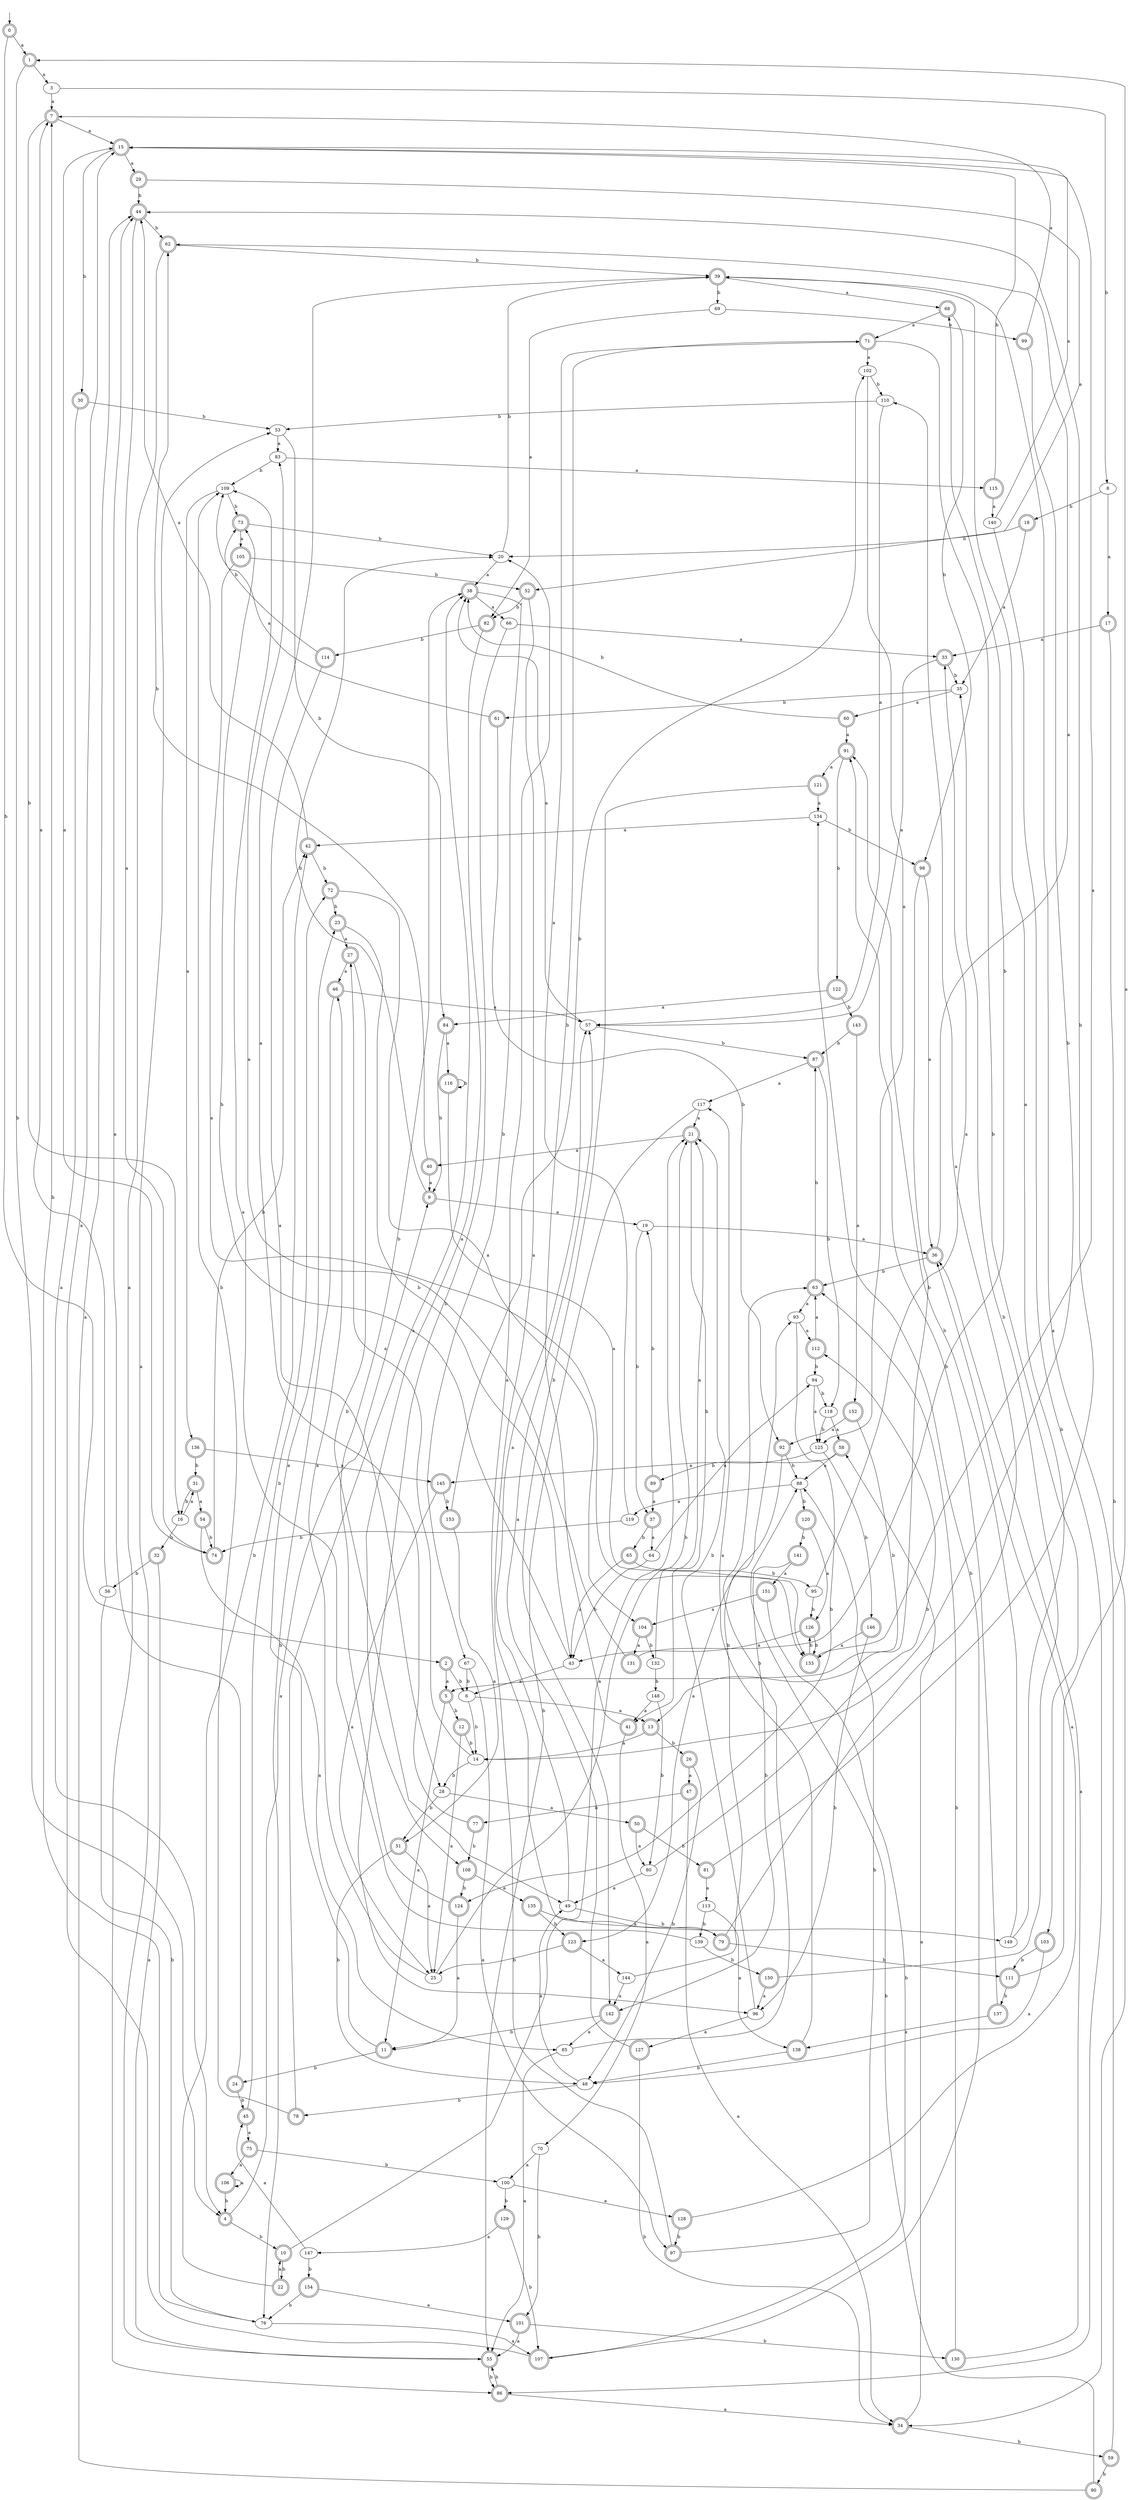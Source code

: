digraph RandomDFA {
  __start0 [label="", shape=none];
  __start0 -> 0 [label=""];
  0 [shape=circle] [shape=doublecircle]
  0 -> 1 [label="a"]
  0 -> 2 [label="b"]
  1 [shape=doublecircle]
  1 -> 3 [label="a"]
  1 -> 4 [label="b"]
  2 [shape=doublecircle]
  2 -> 5 [label="a"]
  2 -> 6 [label="b"]
  3
  3 -> 7 [label="a"]
  3 -> 8 [label="b"]
  4 [shape=doublecircle]
  4 -> 9 [label="a"]
  4 -> 10 [label="b"]
  5 [shape=doublecircle]
  5 -> 11 [label="a"]
  5 -> 12 [label="b"]
  6
  6 -> 13 [label="a"]
  6 -> 14 [label="b"]
  7 [shape=doublecircle]
  7 -> 15 [label="a"]
  7 -> 16 [label="b"]
  8
  8 -> 17 [label="a"]
  8 -> 18 [label="b"]
  9 [shape=doublecircle]
  9 -> 19 [label="a"]
  9 -> 20 [label="b"]
  10 [shape=doublecircle]
  10 -> 21 [label="a"]
  10 -> 22 [label="b"]
  11 [shape=doublecircle]
  11 -> 23 [label="a"]
  11 -> 24 [label="b"]
  12 [shape=doublecircle]
  12 -> 25 [label="a"]
  12 -> 14 [label="b"]
  13 [shape=doublecircle]
  13 -> 14 [label="a"]
  13 -> 26 [label="b"]
  14
  14 -> 27 [label="a"]
  14 -> 28 [label="b"]
  15 [shape=doublecircle]
  15 -> 29 [label="a"]
  15 -> 30 [label="b"]
  16
  16 -> 31 [label="a"]
  16 -> 32 [label="b"]
  17 [shape=doublecircle]
  17 -> 33 [label="a"]
  17 -> 34 [label="b"]
  18 [shape=doublecircle]
  18 -> 35 [label="a"]
  18 -> 20 [label="b"]
  19
  19 -> 36 [label="a"]
  19 -> 37 [label="b"]
  20
  20 -> 38 [label="a"]
  20 -> 39 [label="b"]
  21 [shape=doublecircle]
  21 -> 40 [label="a"]
  21 -> 41 [label="b"]
  22 [shape=doublecircle]
  22 -> 10 [label="a"]
  22 -> 42 [label="b"]
  23 [shape=doublecircle]
  23 -> 27 [label="a"]
  23 -> 43 [label="b"]
  24 [shape=doublecircle]
  24 -> 44 [label="a"]
  24 -> 45 [label="b"]
  25
  25 -> 46 [label="a"]
  25 -> 21 [label="b"]
  26 [shape=doublecircle]
  26 -> 47 [label="a"]
  26 -> 48 [label="b"]
  27 [shape=doublecircle]
  27 -> 46 [label="a"]
  27 -> 49 [label="b"]
  28
  28 -> 50 [label="a"]
  28 -> 51 [label="b"]
  29 [shape=doublecircle]
  29 -> 52 [label="a"]
  29 -> 44 [label="b"]
  30 [shape=doublecircle]
  30 -> 4 [label="a"]
  30 -> 53 [label="b"]
  31 [shape=doublecircle]
  31 -> 54 [label="a"]
  31 -> 16 [label="b"]
  32 [shape=doublecircle]
  32 -> 55 [label="a"]
  32 -> 56 [label="b"]
  33 [shape=doublecircle]
  33 -> 57 [label="a"]
  33 -> 35 [label="b"]
  34 [shape=doublecircle]
  34 -> 58 [label="a"]
  34 -> 59 [label="b"]
  35
  35 -> 60 [label="a"]
  35 -> 61 [label="b"]
  36 [shape=doublecircle]
  36 -> 62 [label="a"]
  36 -> 63 [label="b"]
  37 [shape=doublecircle]
  37 -> 64 [label="a"]
  37 -> 65 [label="b"]
  38 [shape=doublecircle]
  38 -> 66 [label="a"]
  38 -> 67 [label="b"]
  39 [shape=doublecircle]
  39 -> 68 [label="a"]
  39 -> 69 [label="b"]
  40 [shape=doublecircle]
  40 -> 9 [label="a"]
  40 -> 62 [label="b"]
  41 [shape=doublecircle]
  41 -> 70 [label="a"]
  41 -> 71 [label="b"]
  42 [shape=doublecircle]
  42 -> 44 [label="a"]
  42 -> 72 [label="b"]
  43
  43 -> 6 [label="a"]
  43 -> 73 [label="b"]
  44 [shape=doublecircle]
  44 -> 74 [label="a"]
  44 -> 62 [label="b"]
  45 [shape=doublecircle]
  45 -> 75 [label="a"]
  45 -> 72 [label="b"]
  46 [shape=doublecircle]
  46 -> 57 [label="a"]
  46 -> 76 [label="b"]
  47 [shape=doublecircle]
  47 -> 34 [label="a"]
  47 -> 77 [label="b"]
  48
  48 -> 49 [label="a"]
  48 -> 78 [label="b"]
  49
  49 -> 57 [label="a"]
  49 -> 79 [label="b"]
  50 [shape=doublecircle]
  50 -> 80 [label="a"]
  50 -> 81 [label="b"]
  51 [shape=doublecircle]
  51 -> 25 [label="a"]
  51 -> 48 [label="b"]
  52 [shape=doublecircle]
  52 -> 79 [label="a"]
  52 -> 82 [label="b"]
  53
  53 -> 83 [label="a"]
  53 -> 84 [label="b"]
  54 [shape=doublecircle]
  54 -> 85 [label="a"]
  54 -> 74 [label="b"]
  55 [shape=doublecircle]
  55 -> 53 [label="a"]
  55 -> 86 [label="b"]
  56
  56 -> 7 [label="a"]
  56 -> 76 [label="b"]
  57
  57 -> 38 [label="a"]
  57 -> 87 [label="b"]
  58 [shape=doublecircle]
  58 -> 88 [label="a"]
  58 -> 89 [label="b"]
  59 [shape=doublecircle]
  59 -> 39 [label="a"]
  59 -> 90 [label="b"]
  60 [shape=doublecircle]
  60 -> 91 [label="a"]
  60 -> 38 [label="b"]
  61 [shape=doublecircle]
  61 -> 73 [label="a"]
  61 -> 92 [label="b"]
  62 [shape=doublecircle]
  62 -> 86 [label="a"]
  62 -> 39 [label="b"]
  63 [shape=doublecircle]
  63 -> 93 [label="a"]
  63 -> 87 [label="b"]
  64
  64 -> 94 [label="a"]
  64 -> 43 [label="b"]
  65 [shape=doublecircle]
  65 -> 43 [label="a"]
  65 -> 95 [label="b"]
  66
  66 -> 33 [label="a"]
  66 -> 96 [label="b"]
  67
  67 -> 97 [label="a"]
  67 -> 6 [label="b"]
  68 [shape=doublecircle]
  68 -> 71 [label="a"]
  68 -> 98 [label="b"]
  69
  69 -> 82 [label="a"]
  69 -> 99 [label="b"]
  70
  70 -> 100 [label="a"]
  70 -> 101 [label="b"]
  71 [shape=doublecircle]
  71 -> 102 [label="a"]
  71 -> 103 [label="b"]
  72 [shape=doublecircle]
  72 -> 104 [label="a"]
  72 -> 23 [label="b"]
  73 [shape=doublecircle]
  73 -> 105 [label="a"]
  73 -> 20 [label="b"]
  74 [shape=doublecircle]
  74 -> 15 [label="a"]
  74 -> 42 [label="b"]
  75 [shape=doublecircle]
  75 -> 106 [label="a"]
  75 -> 100 [label="b"]
  76
  76 -> 107 [label="a"]
  76 -> 7 [label="b"]
  77 [shape=doublecircle]
  77 -> 39 [label="a"]
  77 -> 108 [label="b"]
  78 [shape=doublecircle]
  78 -> 38 [label="a"]
  78 -> 109 [label="b"]
  79 [shape=doublecircle]
  79 -> 110 [label="a"]
  79 -> 111 [label="b"]
  80
  80 -> 49 [label="a"]
  80 -> 112 [label="b"]
  81 [shape=doublecircle]
  81 -> 113 [label="a"]
  81 -> 44 [label="b"]
  82 [shape=doublecircle]
  82 -> 108 [label="a"]
  82 -> 114 [label="b"]
  83
  83 -> 115 [label="a"]
  83 -> 109 [label="b"]
  84 [shape=doublecircle]
  84 -> 116 [label="a"]
  84 -> 9 [label="b"]
  85
  85 -> 55 [label="a"]
  85 -> 63 [label="b"]
  86 [shape=doublecircle]
  86 -> 34 [label="a"]
  86 -> 55 [label="b"]
  87 [shape=doublecircle]
  87 -> 117 [label="a"]
  87 -> 118 [label="b"]
  88
  88 -> 119 [label="a"]
  88 -> 120 [label="b"]
  89 [shape=doublecircle]
  89 -> 37 [label="a"]
  89 -> 19 [label="b"]
  90 [shape=doublecircle]
  90 -> 44 [label="a"]
  90 -> 88 [label="b"]
  91 [shape=doublecircle]
  91 -> 121 [label="a"]
  91 -> 122 [label="b"]
  92 [shape=doublecircle]
  92 -> 123 [label="a"]
  92 -> 88 [label="b"]
  93
  93 -> 112 [label="a"]
  93 -> 124 [label="b"]
  94
  94 -> 125 [label="a"]
  94 -> 118 [label="b"]
  95
  95 -> 33 [label="a"]
  95 -> 126 [label="b"]
  96
  96 -> 127 [label="a"]
  96 -> 21 [label="b"]
  97 [shape=doublecircle]
  97 -> 20 [label="a"]
  97 -> 88 [label="b"]
  98 [shape=doublecircle]
  98 -> 36 [label="a"]
  98 -> 13 [label="b"]
  99 [shape=doublecircle]
  99 -> 7 [label="a"]
  99 -> 14 [label="b"]
  100
  100 -> 128 [label="a"]
  100 -> 129 [label="b"]
  101 [shape=doublecircle]
  101 -> 55 [label="a"]
  101 -> 130 [label="b"]
  102
  102 -> 125 [label="a"]
  102 -> 110 [label="b"]
  103 [shape=doublecircle]
  103 -> 48 [label="a"]
  103 -> 111 [label="b"]
  104 [shape=doublecircle]
  104 -> 131 [label="a"]
  104 -> 132 [label="b"]
  105 [shape=doublecircle]
  105 -> 133 [label="a"]
  105 -> 52 [label="b"]
  106 [shape=doublecircle]
  106 -> 106 [label="a"]
  106 -> 4 [label="b"]
  107 [shape=doublecircle]
  107 -> 15 [label="a"]
  107 -> 134 [label="b"]
  108 [shape=doublecircle]
  108 -> 135 [label="a"]
  108 -> 124 [label="b"]
  109
  109 -> 136 [label="a"]
  109 -> 73 [label="b"]
  110
  110 -> 57 [label="a"]
  110 -> 53 [label="b"]
  111 [shape=doublecircle]
  111 -> 1 [label="a"]
  111 -> 137 [label="b"]
  112 [shape=doublecircle]
  112 -> 63 [label="a"]
  112 -> 94 [label="b"]
  113
  113 -> 138 [label="a"]
  113 -> 139 [label="b"]
  114 [shape=doublecircle]
  114 -> 28 [label="a"]
  114 -> 109 [label="b"]
  115 [shape=doublecircle]
  115 -> 140 [label="a"]
  115 -> 15 [label="b"]
  116 [shape=doublecircle]
  116 -> 133 [label="a"]
  116 -> 116 [label="b"]
  117
  117 -> 21 [label="a"]
  117 -> 55 [label="b"]
  118
  118 -> 58 [label="a"]
  118 -> 125 [label="b"]
  119
  119 -> 71 [label="a"]
  119 -> 74 [label="b"]
  120 [shape=doublecircle]
  120 -> 126 [label="a"]
  120 -> 141 [label="b"]
  121 [shape=doublecircle]
  121 -> 134 [label="a"]
  121 -> 142 [label="b"]
  122 [shape=doublecircle]
  122 -> 84 [label="a"]
  122 -> 143 [label="b"]
  123 [shape=doublecircle]
  123 -> 144 [label="a"]
  123 -> 25 [label="b"]
  124 [shape=doublecircle]
  124 -> 11 [label="a"]
  124 -> 38 [label="b"]
  125
  125 -> 145 [label="a"]
  125 -> 146 [label="b"]
  126 [shape=doublecircle]
  126 -> 43 [label="a"]
  126 -> 133 [label="b"]
  127 [shape=doublecircle]
  127 -> 57 [label="a"]
  127 -> 34 [label="b"]
  128 [shape=doublecircle]
  128 -> 36 [label="a"]
  128 -> 97 [label="b"]
  129 [shape=doublecircle]
  129 -> 147 [label="a"]
  129 -> 107 [label="b"]
  130 [shape=doublecircle]
  130 -> 36 [label="a"]
  130 -> 63 [label="b"]
  131 [shape=doublecircle]
  131 -> 83 [label="a"]
  131 -> 68 [label="b"]
  132
  132 -> 21 [label="a"]
  132 -> 148 [label="b"]
  133 [shape=doublecircle]
  133 -> 15 [label="a"]
  133 -> 126 [label="b"]
  134
  134 -> 42 [label="a"]
  134 -> 98 [label="b"]
  135 [shape=doublecircle]
  135 -> 149 [label="a"]
  135 -> 123 [label="b"]
  136 [shape=doublecircle]
  136 -> 145 [label="a"]
  136 -> 31 [label="b"]
  137 [shape=doublecircle]
  137 -> 138 [label="a"]
  137 -> 91 [label="b"]
  138 [shape=doublecircle]
  138 -> 117 [label="a"]
  138 -> 48 [label="b"]
  139
  139 -> 109 [label="a"]
  139 -> 150 [label="b"]
  140
  140 -> 15 [label="a"]
  140 -> 86 [label="b"]
  141 [shape=doublecircle]
  141 -> 151 [label="a"]
  141 -> 142 [label="b"]
  142 [shape=doublecircle]
  142 -> 85 [label="a"]
  142 -> 11 [label="b"]
  143 [shape=doublecircle]
  143 -> 152 [label="a"]
  143 -> 87 [label="b"]
  144
  144 -> 142 [label="a"]
  144 -> 93 [label="b"]
  145 [shape=doublecircle]
  145 -> 25 [label="a"]
  145 -> 153 [label="b"]
  146 [shape=doublecircle]
  146 -> 133 [label="a"]
  146 -> 96 [label="b"]
  147
  147 -> 45 [label="a"]
  147 -> 154 [label="b"]
  148
  148 -> 41 [label="a"]
  148 -> 80 [label="b"]
  149
  149 -> 39 [label="a"]
  149 -> 91 [label="b"]
  150 [shape=doublecircle]
  150 -> 96 [label="a"]
  150 -> 35 [label="b"]
  151 [shape=doublecircle]
  151 -> 104 [label="a"]
  151 -> 107 [label="b"]
  152 [shape=doublecircle]
  152 -> 92 [label="a"]
  152 -> 5 [label="b"]
  153 [shape=doublecircle]
  153 -> 51 [label="a"]
  153 -> 102 [label="b"]
  154 [shape=doublecircle]
  154 -> 101 [label="a"]
  154 -> 76 [label="b"]
}
